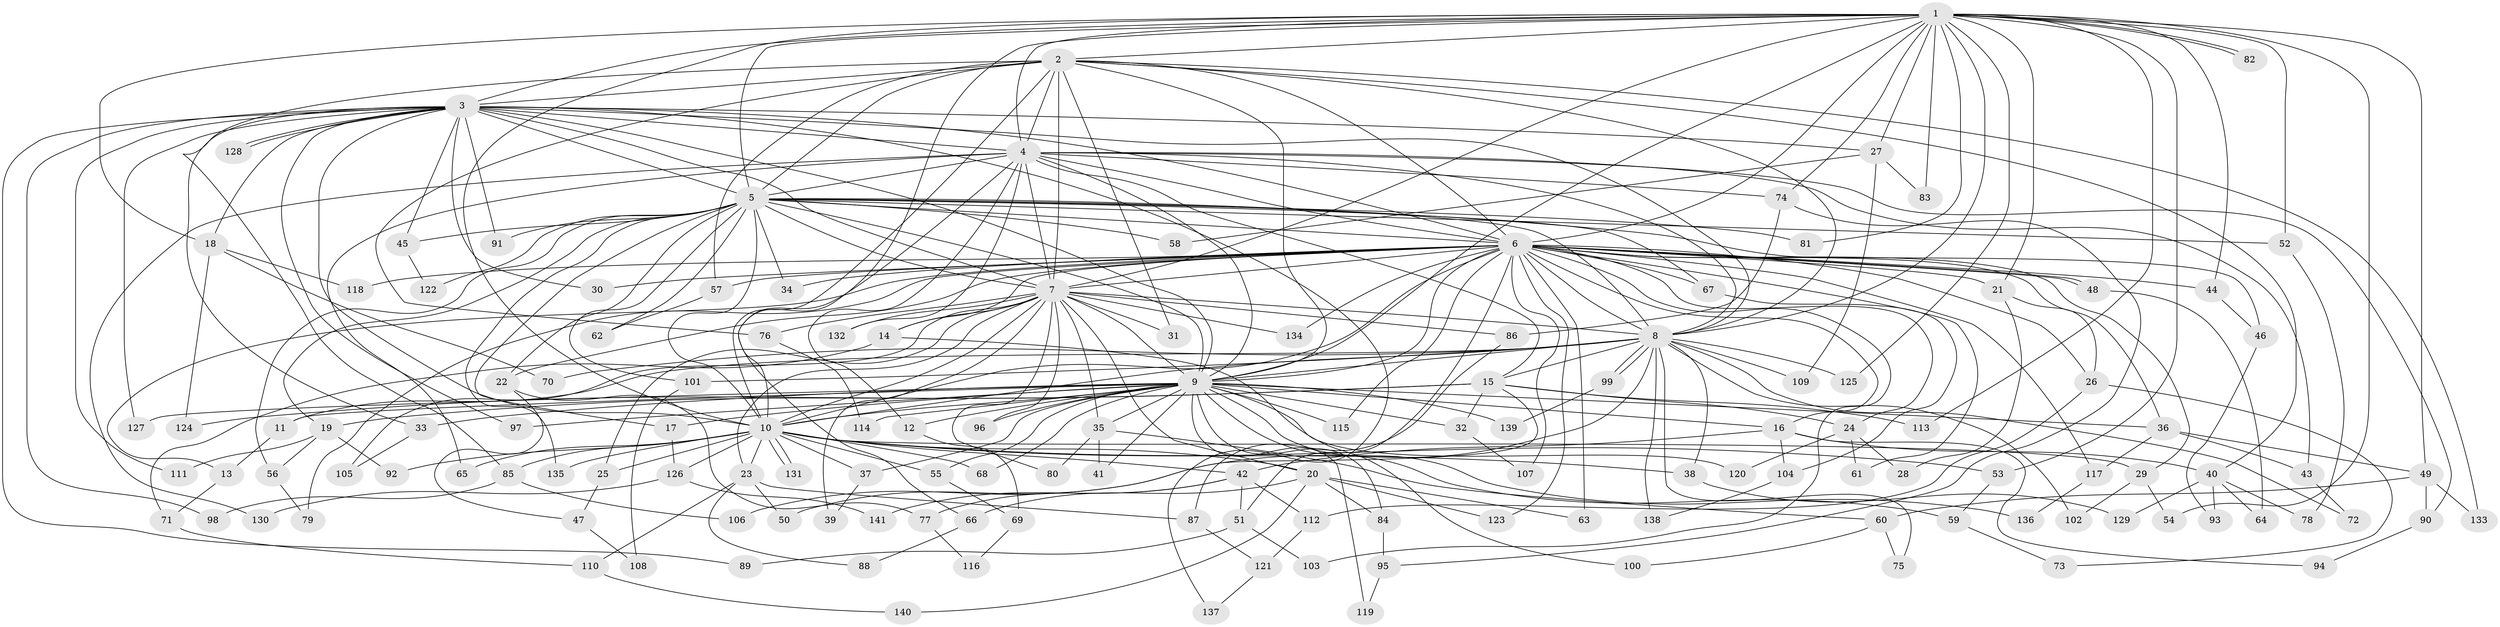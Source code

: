 // coarse degree distribution, {23: 0.01, 13: 0.01, 34: 0.01, 15: 0.01, 35: 0.01, 33: 0.01, 21: 0.01, 28: 0.01, 3: 0.23, 4: 0.13, 11: 0.01, 6: 0.04, 5: 0.05, 8: 0.01, 2: 0.42, 7: 0.01, 1: 0.02}
// Generated by graph-tools (version 1.1) at 2025/51/02/27/25 19:51:48]
// undirected, 141 vertices, 307 edges
graph export_dot {
graph [start="1"]
  node [color=gray90,style=filled];
  1;
  2;
  3;
  4;
  5;
  6;
  7;
  8;
  9;
  10;
  11;
  12;
  13;
  14;
  15;
  16;
  17;
  18;
  19;
  20;
  21;
  22;
  23;
  24;
  25;
  26;
  27;
  28;
  29;
  30;
  31;
  32;
  33;
  34;
  35;
  36;
  37;
  38;
  39;
  40;
  41;
  42;
  43;
  44;
  45;
  46;
  47;
  48;
  49;
  50;
  51;
  52;
  53;
  54;
  55;
  56;
  57;
  58;
  59;
  60;
  61;
  62;
  63;
  64;
  65;
  66;
  67;
  68;
  69;
  70;
  71;
  72;
  73;
  74;
  75;
  76;
  77;
  78;
  79;
  80;
  81;
  82;
  83;
  84;
  85;
  86;
  87;
  88;
  89;
  90;
  91;
  92;
  93;
  94;
  95;
  96;
  97;
  98;
  99;
  100;
  101;
  102;
  103;
  104;
  105;
  106;
  107;
  108;
  109;
  110;
  111;
  112;
  113;
  114;
  115;
  116;
  117;
  118;
  119;
  120;
  121;
  122;
  123;
  124;
  125;
  126;
  127;
  128;
  129;
  130;
  131;
  132;
  133;
  134;
  135;
  136;
  137;
  138;
  139;
  140;
  141;
  1 -- 2;
  1 -- 3;
  1 -- 4;
  1 -- 5;
  1 -- 6;
  1 -- 7;
  1 -- 8;
  1 -- 9;
  1 -- 10;
  1 -- 18;
  1 -- 21;
  1 -- 27;
  1 -- 44;
  1 -- 49;
  1 -- 52;
  1 -- 53;
  1 -- 54;
  1 -- 66;
  1 -- 74;
  1 -- 81;
  1 -- 82;
  1 -- 82;
  1 -- 83;
  1 -- 113;
  1 -- 125;
  2 -- 3;
  2 -- 4;
  2 -- 5;
  2 -- 6;
  2 -- 7;
  2 -- 8;
  2 -- 9;
  2 -- 10;
  2 -- 31;
  2 -- 40;
  2 -- 57;
  2 -- 76;
  2 -- 85;
  2 -- 133;
  3 -- 4;
  3 -- 5;
  3 -- 6;
  3 -- 7;
  3 -- 8;
  3 -- 9;
  3 -- 10;
  3 -- 18;
  3 -- 27;
  3 -- 30;
  3 -- 33;
  3 -- 45;
  3 -- 89;
  3 -- 91;
  3 -- 97;
  3 -- 98;
  3 -- 111;
  3 -- 127;
  3 -- 128;
  3 -- 128;
  3 -- 137;
  4 -- 5;
  4 -- 6;
  4 -- 7;
  4 -- 8;
  4 -- 9;
  4 -- 10;
  4 -- 12;
  4 -- 15;
  4 -- 43;
  4 -- 65;
  4 -- 74;
  4 -- 90;
  4 -- 130;
  4 -- 132;
  5 -- 6;
  5 -- 7;
  5 -- 8;
  5 -- 9;
  5 -- 10;
  5 -- 17;
  5 -- 19;
  5 -- 22;
  5 -- 34;
  5 -- 45;
  5 -- 46;
  5 -- 52;
  5 -- 56;
  5 -- 58;
  5 -- 62;
  5 -- 67;
  5 -- 81;
  5 -- 91;
  5 -- 101;
  5 -- 122;
  5 -- 135;
  6 -- 7;
  6 -- 8;
  6 -- 9;
  6 -- 10;
  6 -- 13;
  6 -- 14;
  6 -- 16;
  6 -- 21;
  6 -- 22;
  6 -- 24;
  6 -- 26;
  6 -- 29;
  6 -- 30;
  6 -- 34;
  6 -- 36;
  6 -- 44;
  6 -- 48;
  6 -- 48;
  6 -- 51;
  6 -- 57;
  6 -- 61;
  6 -- 63;
  6 -- 67;
  6 -- 79;
  6 -- 103;
  6 -- 107;
  6 -- 115;
  6 -- 117;
  6 -- 118;
  6 -- 123;
  6 -- 134;
  7 -- 8;
  7 -- 9;
  7 -- 10;
  7 -- 14;
  7 -- 20;
  7 -- 23;
  7 -- 25;
  7 -- 31;
  7 -- 35;
  7 -- 39;
  7 -- 76;
  7 -- 80;
  7 -- 86;
  7 -- 96;
  7 -- 105;
  7 -- 132;
  7 -- 134;
  8 -- 9;
  8 -- 10;
  8 -- 11;
  8 -- 15;
  8 -- 38;
  8 -- 70;
  8 -- 72;
  8 -- 75;
  8 -- 99;
  8 -- 99;
  8 -- 101;
  8 -- 102;
  8 -- 106;
  8 -- 109;
  8 -- 125;
  8 -- 138;
  9 -- 10;
  9 -- 11;
  9 -- 12;
  9 -- 16;
  9 -- 17;
  9 -- 32;
  9 -- 33;
  9 -- 35;
  9 -- 36;
  9 -- 37;
  9 -- 41;
  9 -- 55;
  9 -- 59;
  9 -- 68;
  9 -- 84;
  9 -- 96;
  9 -- 97;
  9 -- 114;
  9 -- 115;
  9 -- 119;
  9 -- 120;
  9 -- 127;
  9 -- 136;
  9 -- 139;
  10 -- 20;
  10 -- 23;
  10 -- 25;
  10 -- 29;
  10 -- 37;
  10 -- 38;
  10 -- 42;
  10 -- 53;
  10 -- 55;
  10 -- 65;
  10 -- 68;
  10 -- 85;
  10 -- 92;
  10 -- 126;
  10 -- 131;
  10 -- 131;
  10 -- 135;
  11 -- 13;
  12 -- 69;
  13 -- 71;
  14 -- 71;
  14 -- 100;
  15 -- 19;
  15 -- 24;
  15 -- 32;
  15 -- 50;
  15 -- 113;
  15 -- 124;
  16 -- 40;
  16 -- 42;
  16 -- 94;
  16 -- 104;
  17 -- 126;
  18 -- 70;
  18 -- 118;
  18 -- 124;
  19 -- 56;
  19 -- 92;
  19 -- 111;
  20 -- 63;
  20 -- 66;
  20 -- 84;
  20 -- 123;
  20 -- 140;
  21 -- 26;
  21 -- 28;
  22 -- 47;
  22 -- 77;
  23 -- 50;
  23 -- 87;
  23 -- 88;
  23 -- 110;
  24 -- 28;
  24 -- 61;
  24 -- 120;
  25 -- 47;
  26 -- 73;
  26 -- 112;
  27 -- 58;
  27 -- 83;
  27 -- 109;
  29 -- 54;
  29 -- 102;
  32 -- 107;
  33 -- 105;
  35 -- 41;
  35 -- 60;
  35 -- 80;
  36 -- 43;
  36 -- 49;
  36 -- 117;
  37 -- 39;
  38 -- 129;
  40 -- 64;
  40 -- 78;
  40 -- 93;
  40 -- 129;
  42 -- 51;
  42 -- 77;
  42 -- 112;
  42 -- 141;
  43 -- 72;
  44 -- 46;
  45 -- 122;
  46 -- 93;
  47 -- 108;
  48 -- 64;
  49 -- 60;
  49 -- 90;
  49 -- 133;
  51 -- 89;
  51 -- 103;
  52 -- 78;
  53 -- 59;
  55 -- 69;
  56 -- 79;
  57 -- 62;
  59 -- 73;
  60 -- 75;
  60 -- 100;
  66 -- 88;
  67 -- 104;
  69 -- 116;
  71 -- 110;
  74 -- 86;
  74 -- 95;
  76 -- 114;
  77 -- 116;
  84 -- 95;
  85 -- 98;
  85 -- 106;
  86 -- 87;
  87 -- 121;
  90 -- 94;
  95 -- 119;
  99 -- 139;
  101 -- 108;
  104 -- 138;
  110 -- 140;
  112 -- 121;
  117 -- 136;
  121 -- 137;
  126 -- 130;
  126 -- 141;
}
